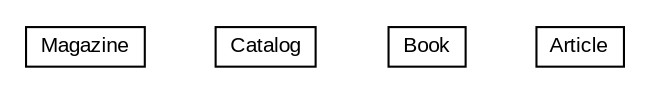 #!/usr/local/bin/dot
#
# Class diagram 
# Generated by UMLGraph version R5_6 (http://www.umlgraph.org/)
#

digraph G {
	edge [fontname="arial",fontsize=10,labelfontname="arial",labelfontsize=10];
	node [fontname="arial",fontsize=10,shape=plaintext];
	nodesep=0.25;
	ranksep=0.5;
	// xml.third_party.digestor.dto.library.Magazine
	c7861 [label=<<table title="xml.third_party.digestor.dto.library.Magazine" border="0" cellborder="1" cellspacing="0" cellpadding="2" port="p" href="./Magazine.html">
		<tr><td><table border="0" cellspacing="0" cellpadding="1">
<tr><td align="center" balign="center"> Magazine </td></tr>
		</table></td></tr>
		</table>>, URL="./Magazine.html", fontname="arial", fontcolor="black", fontsize=10.0];
	// xml.third_party.digestor.dto.library.Catalog
	c7862 [label=<<table title="xml.third_party.digestor.dto.library.Catalog" border="0" cellborder="1" cellspacing="0" cellpadding="2" port="p" href="./Catalog.html">
		<tr><td><table border="0" cellspacing="0" cellpadding="1">
<tr><td align="center" balign="center"> Catalog </td></tr>
		</table></td></tr>
		</table>>, URL="./Catalog.html", fontname="arial", fontcolor="black", fontsize=10.0];
	// xml.third_party.digestor.dto.library.Book
	c7863 [label=<<table title="xml.third_party.digestor.dto.library.Book" border="0" cellborder="1" cellspacing="0" cellpadding="2" port="p" href="./Book.html">
		<tr><td><table border="0" cellspacing="0" cellpadding="1">
<tr><td align="center" balign="center"> Book </td></tr>
		</table></td></tr>
		</table>>, URL="./Book.html", fontname="arial", fontcolor="black", fontsize=10.0];
	// xml.third_party.digestor.dto.library.Article
	c7864 [label=<<table title="xml.third_party.digestor.dto.library.Article" border="0" cellborder="1" cellspacing="0" cellpadding="2" port="p" href="./Article.html">
		<tr><td><table border="0" cellspacing="0" cellpadding="1">
<tr><td align="center" balign="center"> Article </td></tr>
		</table></td></tr>
		</table>>, URL="./Article.html", fontname="arial", fontcolor="black", fontsize=10.0];
}

